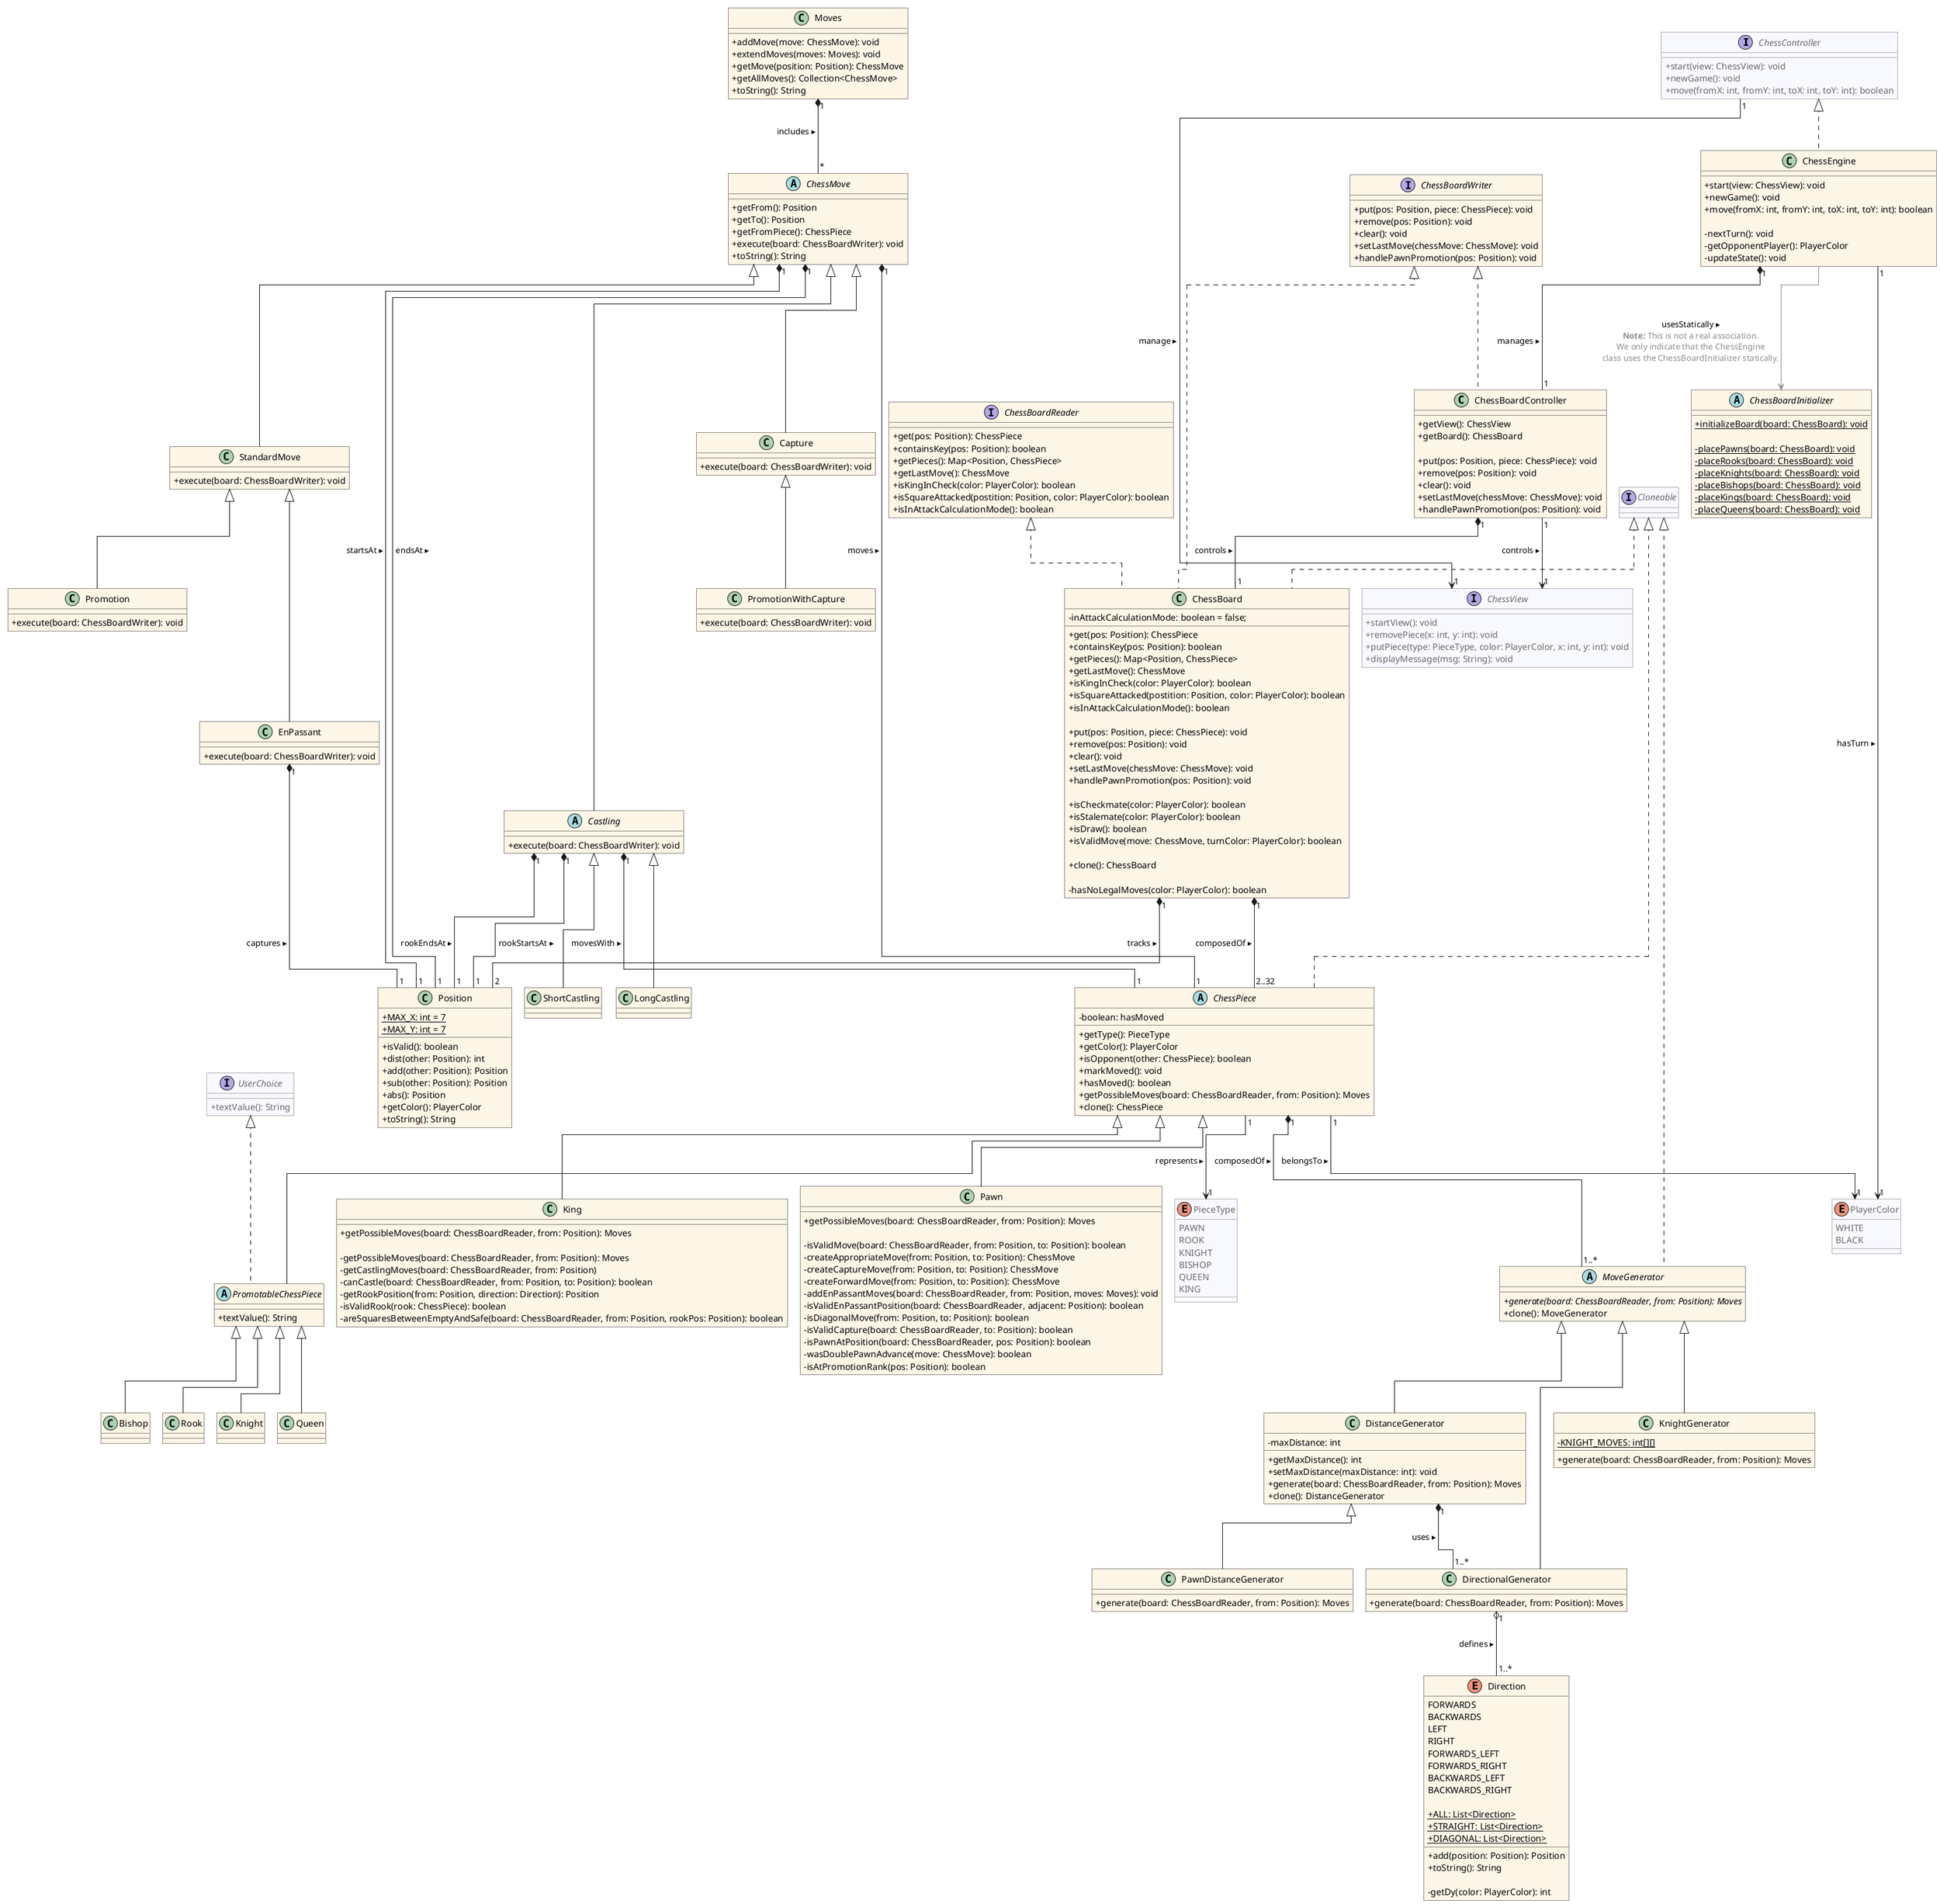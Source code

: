 @startuml
!pragma layout elk
skinparam linetype ortho
skinparam roundCorner 0
skinparam classAttributeIconSize 0
skinparam ClassBackgroundColor #OldLace
skinparam NoteBackgroundColor #OldLace
skinparam Shadowing false
top to bottom direction

<style>
    classDiagram {
        .provided {
            BackgroundColor GhostWhite
            LineColor DimGrey
            FontColor DimGrey
        }
    }
</style>

hide <<provided>> stereotype

interface ChessController<<provided>> {
    + start(view: ChessView): void
    + newGame(): void
    + move(fromX: int, fromY: int, toX: int, toY: int): boolean
}

interface UserChoice<<provided>> {
    + textValue(): String
}

' interface "DrawableResource<E>"<<provided>> {
'     + getResource(): E
' }

interface ChessView<<provided>> {
    + startView(): void
    + removePiece(x: int, y: int): void
    + putPiece(type: PieceType, color: PlayerColor, x: int, y: int): void
    + displayMessage(msg: String): void
}

' note left of ChessView
'     T implements User Choice: <T extends User Choice> in Java
' end note

' abstract class "BaseView<E>"<<provided>> implements ChessView {
'     + registerResource(type: PieceType, color: PlayerColor, res: DrawableResource<E>): void
'     # loadResourceFor(type: PieceType, color: PlayerColor, def: Resource): DrawableResource<E>
' }

' class GUIView<<provided>> extends "BaseView<E>" {
'     + startView(): void
'     + removePiece(x: int, y: int): void
'     + putPiece(x: int, y: int, type: PieceType, color: PlayerColor): void
' + displayMessage(msg: String): void
'     + askUser<T>(title: String, question: String, possibilities: ...T): T
' }

' class ConsoleView<<provided>> extends "BaseView<E>" {
'     + startView(): void
'     + removePiece(x: int, y: int): void
'     + putPiece(x: int, y: int, type: PieceType, color: PlayerColor): void
'     + displayMessage(msg: String): void
'     + askUser<T>(title: String, question: String, possibilities: ...T): T
' }

class ChessEngine implements ChessController {
    + start(view: ChessView): void
    + newGame(): void
    + move(fromX: int, fromY: int, toX: int, toY: int): boolean

    - nextTurn(): void
    - getOpponentPlayer(): PlayerColor
    - updateState(): void
}

interface ChessBoardWriter {
    + put(pos: Position, piece: ChessPiece): void
    + remove(pos: Position): void
    + clear(): void
    + setLastMove(chessMove: ChessMove): void
    + handlePawnPromotion(pos: Position): void
}

interface ChessBoardReader {
    + get(pos: Position): ChessPiece
    + containsKey(pos: Position): boolean
    + getPieces(): Map<Position, ChessPiece>
    + getLastMove(): ChessMove
    + isKingInCheck(color: PlayerColor): boolean
    + isSquareAttacked(postition: Position, color: PlayerColor): boolean
    + isInAttackCalculationMode(): boolean
}

class ChessBoardController implements ChessBoardWriter {
    + getView(): ChessView
    + getBoard(): ChessBoard

    + put(pos: Position, piece: ChessPiece): void
    + remove(pos: Position): void
    + clear(): void
    + setLastMove(chessMove: ChessMove): void
    + handlePawnPromotion(pos: Position): void
}

interface Cloneable<<provided>> {}

class ChessBoard implements ChessBoardReader, ChessBoardWriter, Cloneable {
    - inAttackCalculationMode: boolean = false;

    + get(pos: Position): ChessPiece
    + containsKey(pos: Position): boolean
    + getPieces(): Map<Position, ChessPiece>
    + getLastMove(): ChessMove
    + isKingInCheck(color: PlayerColor): boolean
    + isSquareAttacked(postition: Position, color: PlayerColor): boolean
    + isInAttackCalculationMode(): boolean

    + put(pos: Position, piece: ChessPiece): void
    + remove(pos: Position): void
    + clear(): void
    + setLastMove(chessMove: ChessMove): void
    + handlePawnPromotion(pos: Position): void

    + isCheckmate(color: PlayerColor): boolean
    + isStalemate(color: PlayerColor): boolean
    + isDraw(): boolean
    + isValidMove(move: ChessMove, turnColor: PlayerColor): boolean

    + clone(): ChessBoard

    - hasNoLegalMoves(color: PlayerColor): boolean
}

abstract class ChessBoardInitializer {
    + {static} initializeBoard(board: ChessBoard): void

    - {static} placePawns(board: ChessBoard): void
    - {static} placeRooks(board: ChessBoard): void
    - {static} placeKnights(board: ChessBoard): void
    - {static} placeBishops(board: ChessBoard): void
    - {static} placeKings(board: ChessBoard): void
    - {static} placeQueens(board: ChessBoard): void
}

class Position {
    + {static} MAX_X: int = 7
    + {static} MAX_Y: int = 7

    + isValid(): boolean
    + dist(other: Position): int
    + add(other: Position): Position
    + sub(other: Position): Position
    + abs(): Position
    + getColor(): PlayerColor
    + toString(): String
}

enum PlayerColor<<provided>> {
    WHITE
    BLACK
}

enum PieceType<<provided>> {
    PAWN
    ROOK
    KNIGHT
    BISHOP
    QUEEN
    KING
}

abstract class ChessPiece implements Cloneable {
    - boolean: hasMoved

    + getType(): PieceType
    + getColor(): PlayerColor
    + isOpponent(other: ChessPiece): boolean
    + markMoved(): void
    + hasMoved(): boolean
    + getPossibleMoves(board: ChessBoardReader, from: Position): Moves
    + clone(): ChessPiece
}
abstract class PromotableChessPiece extends ChessPiece implements UserChoice {
    + textValue(): String
}
class Pawn extends ChessPiece {
    + getPossibleMoves(board: ChessBoardReader, from: Position): Moves

    - isValidMove(board: ChessBoardReader, from: Position, to: Position): boolean
    - createAppropriateMove(from: Position, to: Position): ChessMove
    - createCaptureMove(from: Position, to: Position): ChessMove
    - createForwardMove(from: Position, to: Position): ChessMove
    - addEnPassantMoves(board: ChessBoardReader, from: Position, moves: Moves): void
    - isValidEnPassantPosition(board: ChessBoardReader, adjacent: Position): boolean
    - isDiagonalMove(from: Position, to: Position): boolean
    - isValidCapture(board: ChessBoardReader, to: Position): boolean
    - isPawnAtPosition(board: ChessBoardReader, pos: Position): boolean
    - wasDoublePawnAdvance(move: ChessMove): boolean
    - isAtPromotionRank(pos: Position): boolean
}
class Rook extends PromotableChessPiece {}
class Knight extends PromotableChessPiece {}
class Bishop extends PromotableChessPiece {}
class Queen extends PromotableChessPiece {}
class King extends ChessPiece {
    + getPossibleMoves(board: ChessBoardReader, from: Position): Moves
    
    - getPossibleMoves(board: ChessBoardReader, from: Position): Moves
    - getCastlingMoves(board: ChessBoardReader, from: Position)
    - canCastle(board: ChessBoardReader, from: Position, to: Position): boolean
    - getRookPosition(from: Position, direction: Direction): Position
    - isValidRook(rook: ChessPiece): boolean
    - areSquaresBetweenEmptyAndSafe(board: ChessBoardReader, from: Position, rookPos: Position): boolean
}


abstract class MoveGenerator implements Cloneable {
+ {abstract} generate(board: ChessBoardReader, from: Position): Moves
    + clone(): MoveGenerator
}
class DirectionalGenerator extends MoveGenerator {
    + generate(board: ChessBoardReader, from: Position): Moves
}
class KnightGenerator extends MoveGenerator {
    - {static} KNIGHT_MOVES: int[][]

    + generate(board: ChessBoardReader, from: Position): Moves
}
class DistanceGenerator extends MoveGenerator {
    - maxDistance: int

    + getMaxDistance(): int
    + setMaxDistance(maxDistance: int): void
    + generate(board: ChessBoardReader, from: Position): Moves
    + clone(): DistanceGenerator
}
class PawnDistanceGenerator extends DistanceGenerator {
    + generate(board: ChessBoardReader, from: Position): Moves
}

enum Direction {
    FORWARDS
    BACKWARDS
    LEFT
    RIGHT
    FORWARDS_LEFT
    FORWARDS_RIGHT
    BACKWARDS_LEFT
    BACKWARDS_RIGHT

    + {static} ALL: List<Direction>
    + {static} STRAIGHT: List<Direction>
    + {static} DIAGONAL: List<Direction>

    + add(position: Position): Position
    + toString(): String

    - getDy(color: PlayerColor): int
}

class Moves {
    + addMove(move: ChessMove): void
    + extendMoves(moves: Moves): void
    + getMove(position: Position): ChessMove
    + getAllMoves(): Collection<ChessMove>
    + toString(): String
}

abstract class ChessMove {
    + getFrom(): Position
    + getTo(): Position
    + getFromPiece(): ChessPiece
    + execute(board: ChessBoardWriter): void
    + toString(): String
}

class StandardMove extends ChessMove {
    + execute(board: ChessBoardWriter): void
}
class Capture extends ChessMove {
    + execute(board: ChessBoardWriter): void
}
class EnPassant extends StandardMove {
    + execute(board: ChessBoardWriter): void
}
abstract class Castling extends ChessMove {
    + execute(board: ChessBoardWriter): void
}
class LongCastling extends Castling {}
class ShortCastling extends Castling {}
class Promotion extends StandardMove {
    + execute(board: ChessBoardWriter): void
}
class PromotionWithCapture extends Capture {
    + execute(board: ChessBoardWriter): void
}

ChessController "1" --> "1" ChessView : manage ▸

ChessEngine "1" *-- "1" ChessBoardController : manages ▸
ChessEngine "1" --> "1" PlayerColor : hasTurn ▸
ChessEngine -[#8e8e8e]-> ChessBoardInitializer : usesStatically ▸\n<color #8e8e8e>**Note:** This is not a real association.\n<color #8e8e8e>We only indicate that the ChessEngine\n<color #8e8e8e>class uses the ChessBoardInitializer statically.
ChessBoardController "1" *-- "1" ChessBoard : controls ▸
ChessBoardController "1" --> "1" ChessView : controls ▸
ChessBoard "1" *-- "2..32" ChessPiece : composedOf ▸
ChessBoard "1" *-- "2" Position : tracks ▸
ChessPiece "1" --> "1" PieceType : represents ▸
ChessPiece "1" --> "1" PlayerColor : belongsTo ▸
ChessPiece "1" *-- "1..*" MoveGenerator : composedOf ▸

DirectionalGenerator "1" o-- "1..*" Direction : defines ▸
DistanceGenerator "1" *-- "1..*" DirectionalGenerator : uses ▸

ChessMove "1" *-- "1" Position : startsAt ▸
ChessMove "1" *-- "1" Position : endsAt ▸
ChessMove "1" *-- "1" ChessPiece : moves ▸
Moves "1" *-- "*" ChessMove : includes ▸
EnPassant "1" *-- "1" Position : captures ▸
Castling "1" *-- "1" Position : rookStartsAt ▸
Castling "1" *-- "1" Position : rookEndsAt ▸
Castling "1" *-- "1" ChessPiece : movesWith ▸

@enduml

